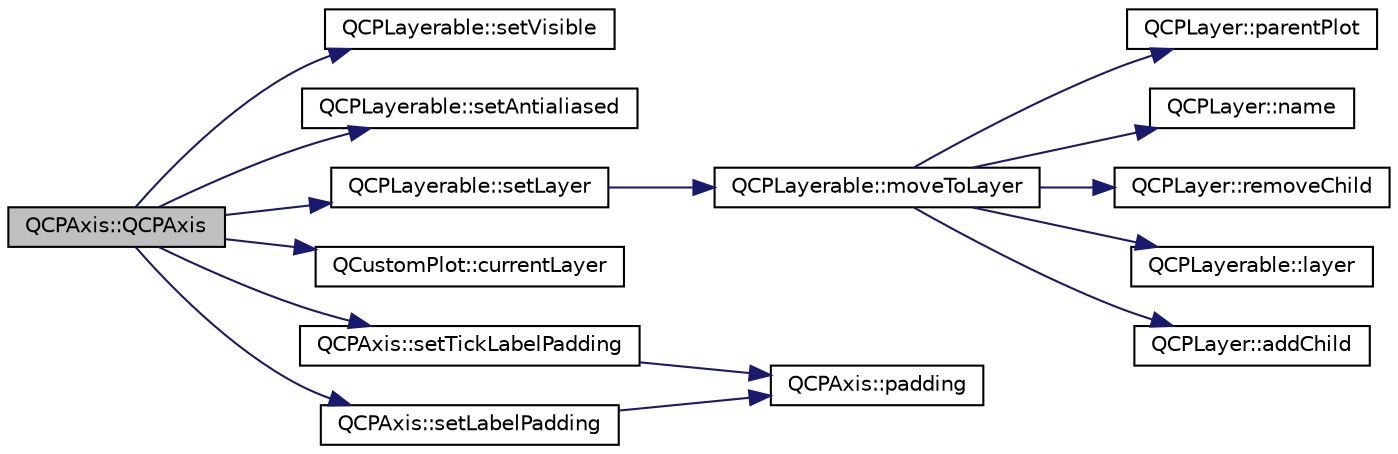 digraph "QCPAxis::QCPAxis"
{
  edge [fontname="Helvetica",fontsize="10",labelfontname="Helvetica",labelfontsize="10"];
  node [fontname="Helvetica",fontsize="10",shape=record];
  rankdir="LR";
  Node0 [label="QCPAxis::QCPAxis",height=0.2,width=0.4,color="black", fillcolor="grey75", style="filled", fontcolor="black"];
  Node0 -> Node1 [color="midnightblue",fontsize="10",style="solid",fontname="Helvetica"];
  Node1 [label="QCPLayerable::setVisible",height=0.2,width=0.4,color="black", fillcolor="white", style="filled",URL="$d6/d4d/class_q_c_p_layerable.html#a3bed99ddc396b48ce3ebfdc0418744f8"];
  Node0 -> Node2 [color="midnightblue",fontsize="10",style="solid",fontname="Helvetica"];
  Node2 [label="QCPLayerable::setAntialiased",height=0.2,width=0.4,color="black", fillcolor="white", style="filled",URL="$d6/d4d/class_q_c_p_layerable.html#a4fd43e89be4a553ead41652565ff0581"];
  Node0 -> Node3 [color="midnightblue",fontsize="10",style="solid",fontname="Helvetica"];
  Node3 [label="QCPLayerable::setLayer",height=0.2,width=0.4,color="black", fillcolor="white", style="filled",URL="$d6/d4d/class_q_c_p_layerable.html#ab0d0da6d2de45a118886d2c8e16d5a54"];
  Node3 -> Node4 [color="midnightblue",fontsize="10",style="solid",fontname="Helvetica"];
  Node4 [label="QCPLayerable::moveToLayer",height=0.2,width=0.4,color="black", fillcolor="white", style="filled",URL="$d6/d4d/class_q_c_p_layerable.html#af94484cfb7cbbddb7de522e9be71d9a4"];
  Node4 -> Node5 [color="midnightblue",fontsize="10",style="solid",fontname="Helvetica"];
  Node5 [label="QCPLayer::parentPlot",height=0.2,width=0.4,color="black", fillcolor="white", style="filled",URL="$d9/dfe/class_q_c_p_layer.html#a5520019787482e13857ebe631c27c3fa"];
  Node4 -> Node6 [color="midnightblue",fontsize="10",style="solid",fontname="Helvetica"];
  Node6 [label="QCPLayer::name",height=0.2,width=0.4,color="black", fillcolor="white", style="filled",URL="$d9/dfe/class_q_c_p_layer.html#a37806f662b50b588fb1029a14fc5ef50"];
  Node4 -> Node7 [color="midnightblue",fontsize="10",style="solid",fontname="Helvetica"];
  Node7 [label="QCPLayer::removeChild",height=0.2,width=0.4,color="black", fillcolor="white", style="filled",URL="$d9/dfe/class_q_c_p_layer.html#ac2f64ac7761650582d968d86670ef362"];
  Node4 -> Node8 [color="midnightblue",fontsize="10",style="solid",fontname="Helvetica"];
  Node8 [label="QCPLayerable::layer",height=0.2,width=0.4,color="black", fillcolor="white", style="filled",URL="$d6/d4d/class_q_c_p_layerable.html#a5ff4862e8c784c9f5986dbc1533ba2a4"];
  Node4 -> Node9 [color="midnightblue",fontsize="10",style="solid",fontname="Helvetica"];
  Node9 [label="QCPLayer::addChild",height=0.2,width=0.4,color="black", fillcolor="white", style="filled",URL="$d9/dfe/class_q_c_p_layer.html#a57ce5e49364aa9122276d5df3b4a0ddc"];
  Node0 -> Node10 [color="midnightblue",fontsize="10",style="solid",fontname="Helvetica"];
  Node10 [label="QCustomPlot::currentLayer",height=0.2,width=0.4,color="black", fillcolor="white", style="filled",URL="$dd/d9b/class_q_custom_plot.html#a0421d647f420b0b4c57aec1708857af5"];
  Node0 -> Node11 [color="midnightblue",fontsize="10",style="solid",fontname="Helvetica"];
  Node11 [label="QCPAxis::setTickLabelPadding",height=0.2,width=0.4,color="black", fillcolor="white", style="filled",URL="$d2/deb/class_q_c_p_axis.html#af302c479af9dbc2e9f0e44e07c0012ee"];
  Node11 -> Node12 [color="midnightblue",fontsize="10",style="solid",fontname="Helvetica"];
  Node12 [label="QCPAxis::padding",height=0.2,width=0.4,color="black", fillcolor="white", style="filled",URL="$d2/deb/class_q_c_p_axis.html#a07df379d5c017b8f3a4702532eb037b2"];
  Node0 -> Node13 [color="midnightblue",fontsize="10",style="solid",fontname="Helvetica"];
  Node13 [label="QCPAxis::setLabelPadding",height=0.2,width=0.4,color="black", fillcolor="white", style="filled",URL="$d2/deb/class_q_c_p_axis.html#a4391192a766e5d20cfe5cbc17607a7a2"];
  Node13 -> Node12 [color="midnightblue",fontsize="10",style="solid",fontname="Helvetica"];
}
